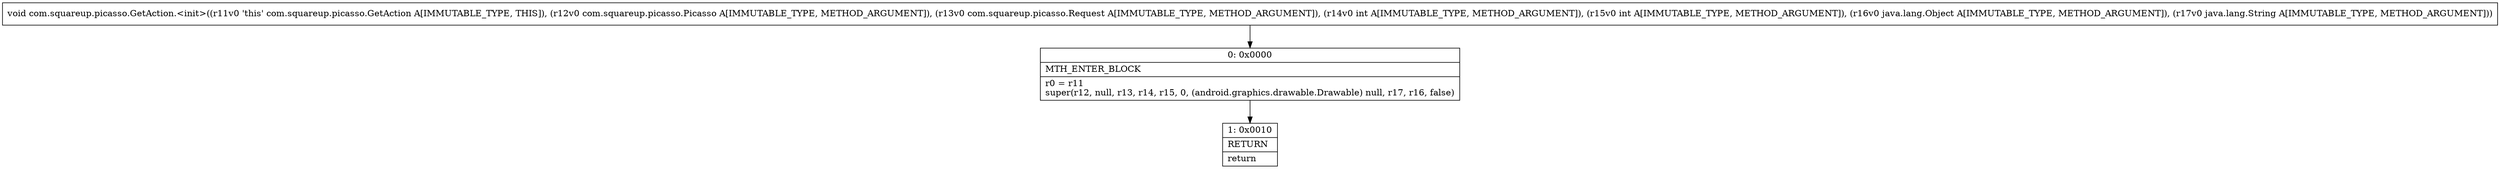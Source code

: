 digraph "CFG forcom.squareup.picasso.GetAction.\<init\>(Lcom\/squareup\/picasso\/Picasso;Lcom\/squareup\/picasso\/Request;IILjava\/lang\/Object;Ljava\/lang\/String;)V" {
Node_0 [shape=record,label="{0\:\ 0x0000|MTH_ENTER_BLOCK\l|r0 = r11\lsuper(r12, null, r13, r14, r15, 0, (android.graphics.drawable.Drawable) null, r17, r16, false)\l}"];
Node_1 [shape=record,label="{1\:\ 0x0010|RETURN\l|return\l}"];
MethodNode[shape=record,label="{void com.squareup.picasso.GetAction.\<init\>((r11v0 'this' com.squareup.picasso.GetAction A[IMMUTABLE_TYPE, THIS]), (r12v0 com.squareup.picasso.Picasso A[IMMUTABLE_TYPE, METHOD_ARGUMENT]), (r13v0 com.squareup.picasso.Request A[IMMUTABLE_TYPE, METHOD_ARGUMENT]), (r14v0 int A[IMMUTABLE_TYPE, METHOD_ARGUMENT]), (r15v0 int A[IMMUTABLE_TYPE, METHOD_ARGUMENT]), (r16v0 java.lang.Object A[IMMUTABLE_TYPE, METHOD_ARGUMENT]), (r17v0 java.lang.String A[IMMUTABLE_TYPE, METHOD_ARGUMENT])) }"];
MethodNode -> Node_0;
Node_0 -> Node_1;
}


